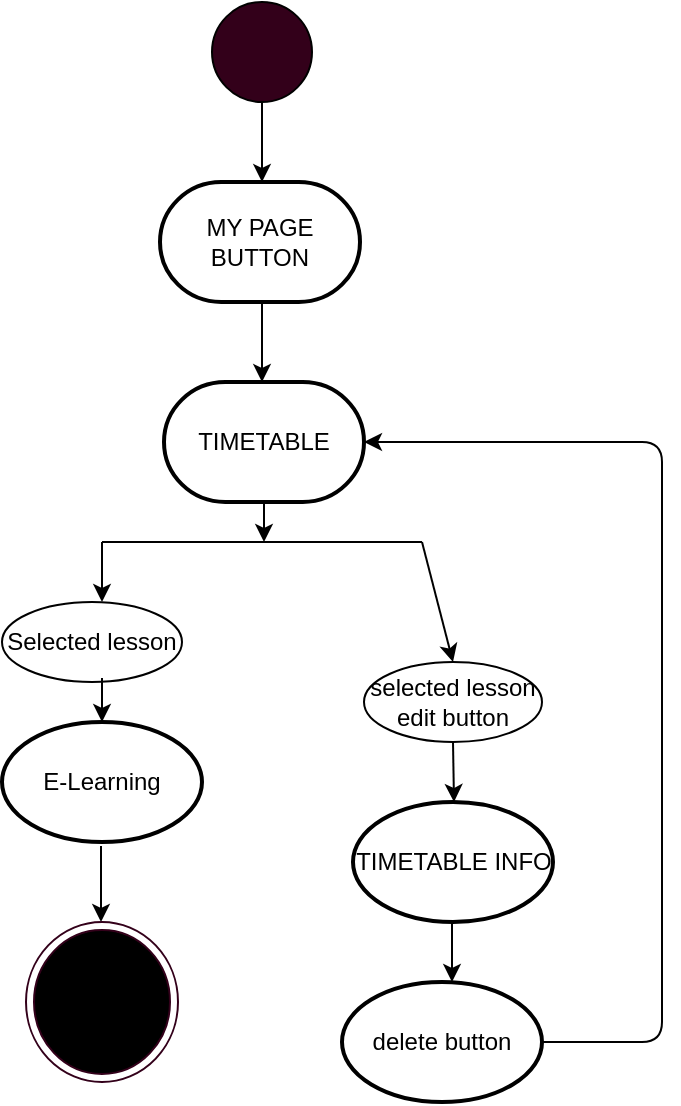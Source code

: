 <mxfile version="10.9.8" type="google"><diagram id="iBmejJR_13E9_UPQfdfH" name="Page-1"><mxGraphModel dx="1038" dy="550" grid="1" gridSize="10" guides="1" tooltips="1" connect="1" arrows="1" fold="1" page="1" pageScale="1" pageWidth="827" pageHeight="1169" math="0" shadow="0"><root><mxCell id="0"/><mxCell id="1" parent="0"/><mxCell id="e27WjJtpuEdZPdh3o_NY-1" value="" style="ellipse;whiteSpace=wrap;html=1;aspect=fixed;fillColor=#33001A;" vertex="1" parent="1"><mxGeometry x="375" y="30" width="50" height="50" as="geometry"/></mxCell><mxCell id="e27WjJtpuEdZPdh3o_NY-2" value="MY PAGE&lt;br&gt;BUTTON" style="strokeWidth=2;html=1;shape=mxgraph.flowchart.terminator;whiteSpace=wrap;" vertex="1" parent="1"><mxGeometry x="349" y="120" width="100" height="60" as="geometry"/></mxCell><mxCell id="e27WjJtpuEdZPdh3o_NY-3" value="TIMETABLE" style="strokeWidth=2;html=1;shape=mxgraph.flowchart.terminator;whiteSpace=wrap;" vertex="1" parent="1"><mxGeometry x="351" y="220" width="100" height="60" as="geometry"/></mxCell><mxCell id="e27WjJtpuEdZPdh3o_NY-6" value="" style="endArrow=none;html=1;" edge="1" parent="1"><mxGeometry width="50" height="50" relative="1" as="geometry"><mxPoint x="320" y="300" as="sourcePoint"/><mxPoint x="480" y="300" as="targetPoint"/></mxGeometry></mxCell><mxCell id="e27WjJtpuEdZPdh3o_NY-7" value="" style="endArrow=classic;html=1;" edge="1" parent="1"><mxGeometry width="50" height="50" relative="1" as="geometry"><mxPoint x="320" y="300" as="sourcePoint"/><mxPoint x="320" y="330" as="targetPoint"/></mxGeometry></mxCell><mxCell id="e27WjJtpuEdZPdh3o_NY-8" value="" style="endArrow=classic;html=1;entryX=0.5;entryY=0;entryDx=0;entryDy=0;" edge="1" parent="1" target="e27WjJtpuEdZPdh3o_NY-16"><mxGeometry width="50" height="50" relative="1" as="geometry"><mxPoint x="480" y="300" as="sourcePoint"/><mxPoint x="480" y="360" as="targetPoint"/></mxGeometry></mxCell><mxCell id="e27WjJtpuEdZPdh3o_NY-11" value="" style="endArrow=classic;html=1;" edge="1" parent="1"><mxGeometry width="50" height="50" relative="1" as="geometry"><mxPoint x="400" y="80" as="sourcePoint"/><mxPoint x="400" y="120" as="targetPoint"/></mxGeometry></mxCell><mxCell id="e27WjJtpuEdZPdh3o_NY-12" value="" style="endArrow=classic;html=1;" edge="1" parent="1"><mxGeometry width="50" height="50" relative="1" as="geometry"><mxPoint x="400" y="180" as="sourcePoint"/><mxPoint x="400" y="220" as="targetPoint"/></mxGeometry></mxCell><mxCell id="e27WjJtpuEdZPdh3o_NY-13" value="" style="endArrow=classic;html=1;" edge="1" parent="1"><mxGeometry width="50" height="50" relative="1" as="geometry"><mxPoint x="401" y="280" as="sourcePoint"/><mxPoint x="401" y="300" as="targetPoint"/></mxGeometry></mxCell><mxCell id="e27WjJtpuEdZPdh3o_NY-15" value="Selected lesson" style="ellipse;whiteSpace=wrap;html=1;" vertex="1" parent="1"><mxGeometry x="270" y="330" width="90" height="40" as="geometry"/></mxCell><mxCell id="e27WjJtpuEdZPdh3o_NY-16" value="selected lesson edit button" style="ellipse;whiteSpace=wrap;html=1;" vertex="1" parent="1"><mxGeometry x="451" y="360" width="89" height="40" as="geometry"/></mxCell><mxCell id="e27WjJtpuEdZPdh3o_NY-17" value="E-Learning" style="strokeWidth=2;html=1;shape=mxgraph.flowchart.start_1;whiteSpace=wrap;" vertex="1" parent="1"><mxGeometry x="270" y="390" width="100" height="60" as="geometry"/></mxCell><mxCell id="e27WjJtpuEdZPdh3o_NY-18" value="" style="endArrow=classic;html=1;" edge="1" parent="1"><mxGeometry width="50" height="50" relative="1" as="geometry"><mxPoint x="320" y="368" as="sourcePoint"/><mxPoint x="320" y="390" as="targetPoint"/></mxGeometry></mxCell><mxCell id="e27WjJtpuEdZPdh3o_NY-19" value="TIMETABLE INFO" style="strokeWidth=2;html=1;shape=mxgraph.flowchart.start_1;whiteSpace=wrap;" vertex="1" parent="1"><mxGeometry x="445.5" y="430" width="100" height="60" as="geometry"/></mxCell><mxCell id="e27WjJtpuEdZPdh3o_NY-20" value="" style="endArrow=classic;html=1;exitX=0.658;exitY=0.955;exitDx=0;exitDy=0;exitPerimeter=0;" edge="1" parent="1"><mxGeometry width="50" height="50" relative="1" as="geometry"><mxPoint x="495.5" y="400" as="sourcePoint"/><mxPoint x="496" y="430" as="targetPoint"/></mxGeometry></mxCell><mxCell id="e27WjJtpuEdZPdh3o_NY-22" value="" style="endArrow=classic;html=1;" edge="1" parent="1"><mxGeometry width="50" height="50" relative="1" as="geometry"><mxPoint x="495" y="490" as="sourcePoint"/><mxPoint x="495" y="520" as="targetPoint"/></mxGeometry></mxCell><mxCell id="e27WjJtpuEdZPdh3o_NY-26" value="" style="endArrow=classic;html=1;entryX=1;entryY=0.5;entryDx=0;entryDy=0;entryPerimeter=0;" edge="1" parent="1" target="e27WjJtpuEdZPdh3o_NY-3"><mxGeometry width="50" height="50" relative="1" as="geometry"><mxPoint x="540" y="550" as="sourcePoint"/><mxPoint x="400" y="300" as="targetPoint"/><Array as="points"><mxPoint x="600" y="550"/><mxPoint x="600" y="250"/></Array></mxGeometry></mxCell><mxCell id="e27WjJtpuEdZPdh3o_NY-31" value="" style="endArrow=classic;html=1;entryX=0.5;entryY=0;entryDx=0;entryDy=0;" edge="1" parent="1"><mxGeometry width="50" height="50" relative="1" as="geometry"><mxPoint x="319.5" y="452" as="sourcePoint"/><mxPoint x="319.5" y="490" as="targetPoint"/></mxGeometry></mxCell><mxCell id="e27WjJtpuEdZPdh3o_NY-32" value="" style="ellipse;html=1;shape=endState;fillColor=#000000;strokeColor=#33001A;" vertex="1" parent="1"><mxGeometry x="282" y="490" width="76" height="80" as="geometry"/></mxCell><mxCell id="e27WjJtpuEdZPdh3o_NY-34" value="delete button" style="strokeWidth=2;html=1;shape=mxgraph.flowchart.start_1;whiteSpace=wrap;" vertex="1" parent="1"><mxGeometry x="440" y="520" width="100" height="60" as="geometry"/></mxCell></root></mxGraphModel></diagram></mxfile>